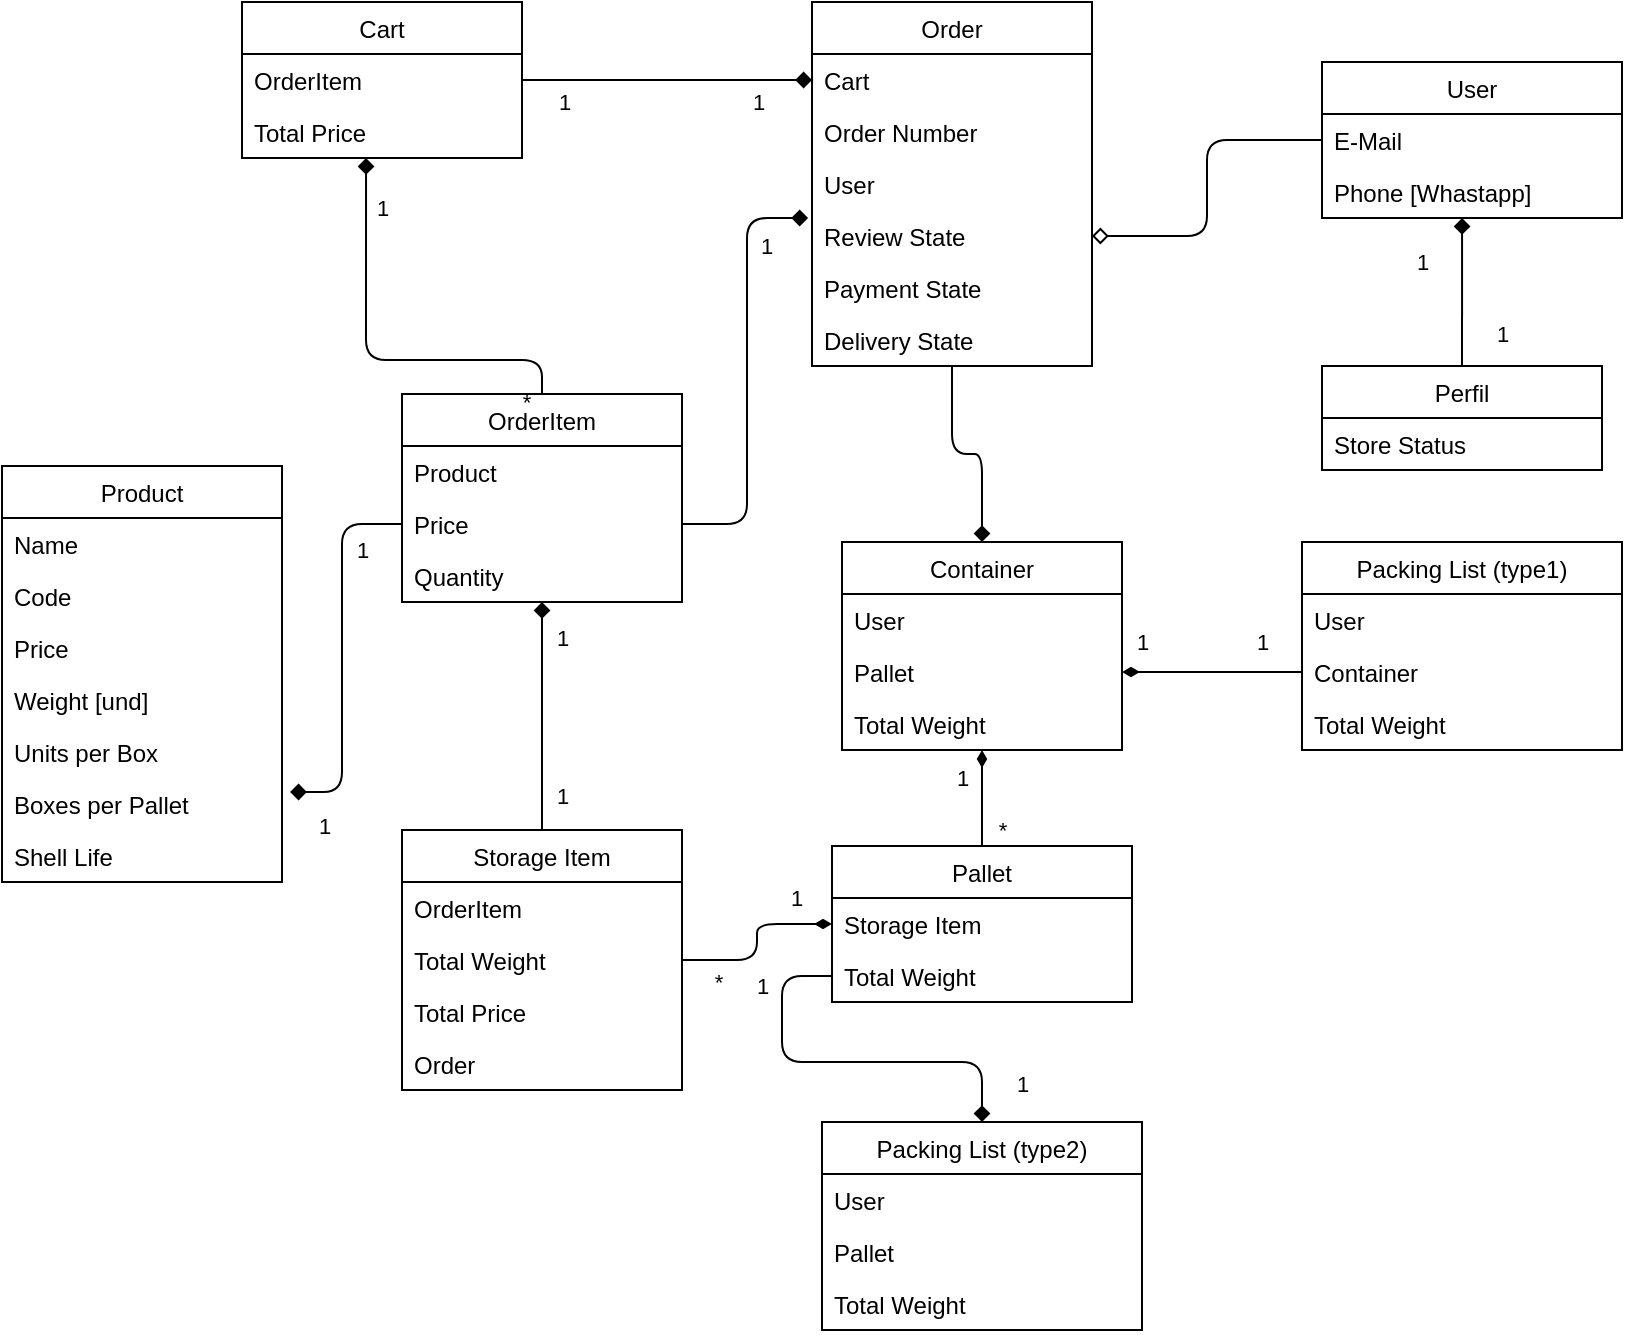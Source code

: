 <mxfile version="15.7.3" type="github">
  <diagram id="cdeWegI2rHCqs-vMcGuI" name="Page-1">
    <mxGraphModel dx="1186" dy="660" grid="1" gridSize="10" guides="1" tooltips="1" connect="1" arrows="1" fold="1" page="1" pageScale="1" pageWidth="850" pageHeight="1100" math="0" shadow="0">
      <root>
        <mxCell id="0" />
        <mxCell id="1" parent="0" />
        <mxCell id="ufk87gchy8EaRJGP1gYz-62" value="Product" style="swimlane;fontStyle=0;childLayout=stackLayout;horizontal=1;startSize=26;fillColor=none;horizontalStack=0;resizeParent=1;resizeParentMax=0;resizeLast=0;collapsible=1;marginBottom=0;" parent="1" vertex="1">
          <mxGeometry x="20" y="282" width="140" height="208" as="geometry" />
        </mxCell>
        <mxCell id="ufk87gchy8EaRJGP1gYz-67" value="Name" style="text;strokeColor=none;fillColor=none;align=left;verticalAlign=top;spacingLeft=4;spacingRight=4;overflow=hidden;rotatable=0;points=[[0,0.5],[1,0.5]];portConstraint=eastwest;" parent="ufk87gchy8EaRJGP1gYz-62" vertex="1">
          <mxGeometry y="26" width="140" height="26" as="geometry" />
        </mxCell>
        <mxCell id="ufk87gchy8EaRJGP1gYz-63" value="Code" style="text;strokeColor=none;fillColor=none;align=left;verticalAlign=top;spacingLeft=4;spacingRight=4;overflow=hidden;rotatable=0;points=[[0,0.5],[1,0.5]];portConstraint=eastwest;" parent="ufk87gchy8EaRJGP1gYz-62" vertex="1">
          <mxGeometry y="52" width="140" height="26" as="geometry" />
        </mxCell>
        <mxCell id="ufk87gchy8EaRJGP1gYz-68" value="Price" style="text;strokeColor=none;fillColor=none;align=left;verticalAlign=top;spacingLeft=4;spacingRight=4;overflow=hidden;rotatable=0;points=[[0,0.5],[1,0.5]];portConstraint=eastwest;" parent="ufk87gchy8EaRJGP1gYz-62" vertex="1">
          <mxGeometry y="78" width="140" height="26" as="geometry" />
        </mxCell>
        <mxCell id="ufk87gchy8EaRJGP1gYz-64" value="Weight [und]" style="text;strokeColor=none;fillColor=none;align=left;verticalAlign=top;spacingLeft=4;spacingRight=4;overflow=hidden;rotatable=0;points=[[0,0.5],[1,0.5]];portConstraint=eastwest;" parent="ufk87gchy8EaRJGP1gYz-62" vertex="1">
          <mxGeometry y="104" width="140" height="26" as="geometry" />
        </mxCell>
        <object label="Units per Box&#xa;" placeholders="1" adafds="Price&#xa;" id="ufk87gchy8EaRJGP1gYz-65">
          <mxCell style="text;strokeColor=none;fillColor=none;align=left;verticalAlign=top;spacingLeft=4;spacingRight=4;overflow=hidden;rotatable=0;points=[[0,0.5],[1,0.5]];portConstraint=eastwest;" parent="ufk87gchy8EaRJGP1gYz-62" vertex="1">
            <mxGeometry y="130" width="140" height="26" as="geometry" />
          </mxCell>
        </object>
        <mxCell id="ufk87gchy8EaRJGP1gYz-72" value="Boxes per Pallet" style="text;strokeColor=none;fillColor=none;align=left;verticalAlign=top;spacingLeft=4;spacingRight=4;overflow=hidden;rotatable=0;points=[[0,0.5],[1,0.5]];portConstraint=eastwest;" parent="ufk87gchy8EaRJGP1gYz-62" vertex="1">
          <mxGeometry y="156" width="140" height="26" as="geometry" />
        </mxCell>
        <mxCell id="ufk87gchy8EaRJGP1gYz-71" value="Shell Life" style="text;strokeColor=none;fillColor=none;align=left;verticalAlign=top;spacingLeft=4;spacingRight=4;overflow=hidden;rotatable=0;points=[[0,0.5],[1,0.5]];portConstraint=eastwest;" parent="ufk87gchy8EaRJGP1gYz-62" vertex="1">
          <mxGeometry y="182" width="140" height="26" as="geometry" />
        </mxCell>
        <mxCell id="3pQK_MFG4ia8OerURwKQ-3" style="edgeStyle=orthogonalEdgeStyle;rounded=1;orthogonalLoop=1;jettySize=auto;html=1;exitX=1;exitY=0.5;exitDx=0;exitDy=0;endArrow=diamond;endFill=1;" parent="1" source="ufk87gchy8EaRJGP1gYz-73" target="ufk87gchy8EaRJGP1gYz-106" edge="1">
          <mxGeometry relative="1" as="geometry" />
        </mxCell>
        <mxCell id="3pQK_MFG4ia8OerURwKQ-13" value="1" style="edgeLabel;html=1;align=center;verticalAlign=middle;resizable=0;points=[];" parent="3pQK_MFG4ia8OerURwKQ-3" vertex="1" connectable="0">
          <mxGeometry x="0.627" y="-4" relative="1" as="geometry">
            <mxPoint y="7" as="offset" />
          </mxGeometry>
        </mxCell>
        <mxCell id="3pQK_MFG4ia8OerURwKQ-14" value="1" style="edgeLabel;html=1;align=center;verticalAlign=middle;resizable=0;points=[];" parent="3pQK_MFG4ia8OerURwKQ-3" vertex="1" connectable="0">
          <mxGeometry x="-0.773" y="-3" relative="1" as="geometry">
            <mxPoint x="4" y="8" as="offset" />
          </mxGeometry>
        </mxCell>
        <mxCell id="ufk87gchy8EaRJGP1gYz-73" value="Cart" style="swimlane;fontStyle=0;childLayout=stackLayout;horizontal=1;startSize=26;fillColor=none;horizontalStack=0;resizeParent=1;resizeParentMax=0;resizeLast=0;collapsible=1;marginBottom=0;" parent="1" vertex="1">
          <mxGeometry x="140" y="50" width="140" height="78" as="geometry" />
        </mxCell>
        <mxCell id="ufk87gchy8EaRJGP1gYz-74" value="OrderItem" style="text;strokeColor=none;fillColor=none;align=left;verticalAlign=top;spacingLeft=4;spacingRight=4;overflow=hidden;rotatable=0;points=[[0,0.5],[1,0.5]];portConstraint=eastwest;" parent="ufk87gchy8EaRJGP1gYz-73" vertex="1">
          <mxGeometry y="26" width="140" height="26" as="geometry" />
        </mxCell>
        <mxCell id="ufk87gchy8EaRJGP1gYz-76" value="Total Price" style="text;strokeColor=none;fillColor=none;align=left;verticalAlign=top;spacingLeft=4;spacingRight=4;overflow=hidden;rotatable=0;points=[[0,0.5],[1,0.5]];portConstraint=eastwest;" parent="ufk87gchy8EaRJGP1gYz-73" vertex="1">
          <mxGeometry y="52" width="140" height="26" as="geometry" />
        </mxCell>
        <mxCell id="YTnr2HPFLdlH_D2PQjZW-26" style="edgeStyle=orthogonalEdgeStyle;rounded=1;orthogonalLoop=1;jettySize=auto;html=1;entryX=0.5;entryY=0;entryDx=0;entryDy=0;startArrow=diamond;startFill=1;endArrow=none;endFill=0;" parent="1" source="ufk87gchy8EaRJGP1gYz-81" target="ufk87gchy8EaRJGP1gYz-129" edge="1">
          <mxGeometry relative="1" as="geometry" />
        </mxCell>
        <mxCell id="YTnr2HPFLdlH_D2PQjZW-28" value="1" style="edgeLabel;html=1;align=center;verticalAlign=middle;resizable=0;points=[];" parent="YTnr2HPFLdlH_D2PQjZW-26" vertex="1" connectable="0">
          <mxGeometry x="-0.782" y="2" relative="1" as="geometry">
            <mxPoint x="8" y="5" as="offset" />
          </mxGeometry>
        </mxCell>
        <mxCell id="YTnr2HPFLdlH_D2PQjZW-29" value="1" style="edgeLabel;html=1;align=center;verticalAlign=middle;resizable=0;points=[];" parent="YTnr2HPFLdlH_D2PQjZW-26" vertex="1" connectable="0">
          <mxGeometry x="0.703" y="1" relative="1" as="geometry">
            <mxPoint x="9" as="offset" />
          </mxGeometry>
        </mxCell>
        <mxCell id="3pQK_MFG4ia8OerURwKQ-6" style="edgeStyle=orthogonalEdgeStyle;rounded=1;orthogonalLoop=1;jettySize=auto;html=1;exitX=0.5;exitY=0;exitDx=0;exitDy=0;entryX=0.443;entryY=1;entryDx=0;entryDy=0;entryPerimeter=0;endArrow=diamond;endFill=1;" parent="1" source="ufk87gchy8EaRJGP1gYz-81" target="ufk87gchy8EaRJGP1gYz-76" edge="1">
          <mxGeometry relative="1" as="geometry">
            <Array as="points">
              <mxPoint x="240" y="229" />
              <mxPoint x="222" y="229" />
            </Array>
          </mxGeometry>
        </mxCell>
        <mxCell id="3pQK_MFG4ia8OerURwKQ-11" value="1" style="edgeLabel;html=1;align=center;verticalAlign=middle;resizable=0;points=[];" parent="3pQK_MFG4ia8OerURwKQ-6" vertex="1" connectable="0">
          <mxGeometry x="0.654" y="-1" relative="1" as="geometry">
            <mxPoint x="7" y="-11" as="offset" />
          </mxGeometry>
        </mxCell>
        <mxCell id="3pQK_MFG4ia8OerURwKQ-12" value="*" style="edgeLabel;html=1;align=center;verticalAlign=middle;resizable=0;points=[];" parent="3pQK_MFG4ia8OerURwKQ-6" vertex="1" connectable="0">
          <mxGeometry x="-0.654" y="-2" relative="1" as="geometry">
            <mxPoint x="10" y="23" as="offset" />
          </mxGeometry>
        </mxCell>
        <mxCell id="ufk87gchy8EaRJGP1gYz-81" value="OrderItem" style="swimlane;fontStyle=0;childLayout=stackLayout;horizontal=1;startSize=26;fillColor=none;horizontalStack=0;resizeParent=1;resizeParentMax=0;resizeLast=0;collapsible=1;marginBottom=0;" parent="1" vertex="1">
          <mxGeometry x="220" y="246" width="140" height="104" as="geometry" />
        </mxCell>
        <mxCell id="ufk87gchy8EaRJGP1gYz-82" value="Product" style="text;strokeColor=none;fillColor=none;align=left;verticalAlign=top;spacingLeft=4;spacingRight=4;overflow=hidden;rotatable=0;points=[[0,0.5],[1,0.5]];portConstraint=eastwest;" parent="ufk87gchy8EaRJGP1gYz-81" vertex="1">
          <mxGeometry y="26" width="140" height="26" as="geometry" />
        </mxCell>
        <mxCell id="ufk87gchy8EaRJGP1gYz-83" value="Price" style="text;strokeColor=none;fillColor=none;align=left;verticalAlign=top;spacingLeft=4;spacingRight=4;overflow=hidden;rotatable=0;points=[[0,0.5],[1,0.5]];portConstraint=eastwest;" parent="ufk87gchy8EaRJGP1gYz-81" vertex="1">
          <mxGeometry y="52" width="140" height="26" as="geometry" />
        </mxCell>
        <mxCell id="ufk87gchy8EaRJGP1gYz-84" value="Quantity" style="text;strokeColor=none;fillColor=none;align=left;verticalAlign=top;spacingLeft=4;spacingRight=4;overflow=hidden;rotatable=0;points=[[0,0.5],[1,0.5]];portConstraint=eastwest;" parent="ufk87gchy8EaRJGP1gYz-81" vertex="1">
          <mxGeometry y="78" width="140" height="26" as="geometry" />
        </mxCell>
        <mxCell id="ufk87gchy8EaRJGP1gYz-89" value="User" style="swimlane;fontStyle=0;childLayout=stackLayout;horizontal=1;startSize=26;fillColor=none;horizontalStack=0;resizeParent=1;resizeParentMax=0;resizeLast=0;collapsible=1;marginBottom=0;" parent="1" vertex="1">
          <mxGeometry x="680" y="80" width="150" height="78" as="geometry" />
        </mxCell>
        <mxCell id="ufk87gchy8EaRJGP1gYz-90" value="E-Mail" style="text;strokeColor=none;fillColor=none;align=left;verticalAlign=top;spacingLeft=4;spacingRight=4;overflow=hidden;rotatable=0;points=[[0,0.5],[1,0.5]];portConstraint=eastwest;" parent="ufk87gchy8EaRJGP1gYz-89" vertex="1">
          <mxGeometry y="26" width="150" height="26" as="geometry" />
        </mxCell>
        <mxCell id="ufk87gchy8EaRJGP1gYz-96" value="Phone [Whastapp]" style="text;strokeColor=none;fillColor=none;align=left;verticalAlign=top;spacingLeft=4;spacingRight=4;overflow=hidden;rotatable=0;points=[[0,0.5],[1,0.5]];portConstraint=eastwest;" parent="ufk87gchy8EaRJGP1gYz-89" vertex="1">
          <mxGeometry y="52" width="150" height="26" as="geometry" />
        </mxCell>
        <mxCell id="ufk87gchy8EaRJGP1gYz-97" value="Perfil" style="swimlane;fontStyle=0;childLayout=stackLayout;horizontal=1;startSize=26;fillColor=none;horizontalStack=0;resizeParent=1;resizeParentMax=0;resizeLast=0;collapsible=1;marginBottom=0;" parent="1" vertex="1">
          <mxGeometry x="680" y="232" width="140" height="52" as="geometry" />
        </mxCell>
        <mxCell id="ufk87gchy8EaRJGP1gYz-104" value="Store Status" style="text;strokeColor=none;fillColor=none;align=left;verticalAlign=top;spacingLeft=4;spacingRight=4;overflow=hidden;rotatable=0;points=[[0,0.5],[1,0.5]];portConstraint=eastwest;" parent="ufk87gchy8EaRJGP1gYz-97" vertex="1">
          <mxGeometry y="26" width="140" height="26" as="geometry" />
        </mxCell>
        <mxCell id="_ovyuy2Nq4tTpJpN0JnH-9" style="edgeStyle=orthogonalEdgeStyle;rounded=1;orthogonalLoop=1;jettySize=auto;html=1;exitX=0.5;exitY=1;exitDx=0;exitDy=0;entryX=0.5;entryY=0;entryDx=0;entryDy=0;endArrow=diamond;endFill=1;" parent="1" source="ufk87gchy8EaRJGP1gYz-105" target="YTnr2HPFLdlH_D2PQjZW-34" edge="1">
          <mxGeometry relative="1" as="geometry" />
        </mxCell>
        <mxCell id="ufk87gchy8EaRJGP1gYz-105" value="Order" style="swimlane;fontStyle=0;childLayout=stackLayout;horizontal=1;startSize=26;fillColor=none;horizontalStack=0;resizeParent=1;resizeParentMax=0;resizeLast=0;collapsible=1;marginBottom=0;" parent="1" vertex="1">
          <mxGeometry x="425" y="50" width="140" height="182" as="geometry" />
        </mxCell>
        <mxCell id="ufk87gchy8EaRJGP1gYz-106" value="Cart&#xa;" style="text;strokeColor=none;fillColor=none;align=left;verticalAlign=top;spacingLeft=4;spacingRight=4;overflow=hidden;rotatable=0;points=[[0,0.5],[1,0.5]];portConstraint=eastwest;" parent="ufk87gchy8EaRJGP1gYz-105" vertex="1">
          <mxGeometry y="26" width="140" height="26" as="geometry" />
        </mxCell>
        <mxCell id="ufk87gchy8EaRJGP1gYz-107" value="Order Number" style="text;strokeColor=none;fillColor=none;align=left;verticalAlign=top;spacingLeft=4;spacingRight=4;overflow=hidden;rotatable=0;points=[[0,0.5],[1,0.5]];portConstraint=eastwest;" parent="ufk87gchy8EaRJGP1gYz-105" vertex="1">
          <mxGeometry y="52" width="140" height="26" as="geometry" />
        </mxCell>
        <mxCell id="ufk87gchy8EaRJGP1gYz-108" value="User" style="text;strokeColor=none;fillColor=none;align=left;verticalAlign=top;spacingLeft=4;spacingRight=4;overflow=hidden;rotatable=0;points=[[0,0.5],[1,0.5]];portConstraint=eastwest;" parent="ufk87gchy8EaRJGP1gYz-105" vertex="1">
          <mxGeometry y="78" width="140" height="26" as="geometry" />
        </mxCell>
        <mxCell id="ufk87gchy8EaRJGP1gYz-109" value="Review State" style="text;strokeColor=none;fillColor=none;align=left;verticalAlign=top;spacingLeft=4;spacingRight=4;overflow=hidden;rotatable=0;points=[[0,0.5],[1,0.5]];portConstraint=eastwest;" parent="ufk87gchy8EaRJGP1gYz-105" vertex="1">
          <mxGeometry y="104" width="140" height="26" as="geometry" />
        </mxCell>
        <object label="Payment State" placeholders="1" adafds="Price&#xa;" id="ufk87gchy8EaRJGP1gYz-110">
          <mxCell style="text;strokeColor=none;fillColor=none;align=left;verticalAlign=top;spacingLeft=4;spacingRight=4;overflow=hidden;rotatable=0;points=[[0,0.5],[1,0.5]];portConstraint=eastwest;" parent="ufk87gchy8EaRJGP1gYz-105" vertex="1">
            <mxGeometry y="130" width="140" height="26" as="geometry" />
          </mxCell>
        </object>
        <mxCell id="ufk87gchy8EaRJGP1gYz-111" value="Delivery State" style="text;strokeColor=none;fillColor=none;align=left;verticalAlign=top;spacingLeft=4;spacingRight=4;overflow=hidden;rotatable=0;points=[[0,0.5],[1,0.5]];portConstraint=eastwest;" parent="ufk87gchy8EaRJGP1gYz-105" vertex="1">
          <mxGeometry y="156" width="140" height="26" as="geometry" />
        </mxCell>
        <mxCell id="ufk87gchy8EaRJGP1gYz-119" value="1" style="endArrow=diamond;startArrow=none;endFill=1;startFill=0;html=1;rounded=1;exitX=0.5;exitY=0;exitDx=0;exitDy=0;entryX=0.467;entryY=1;entryDx=0;entryDy=0;entryPerimeter=0;" parent="1" source="ufk87gchy8EaRJGP1gYz-97" target="ufk87gchy8EaRJGP1gYz-96" edge="1">
          <mxGeometry x="0.372" y="20" width="160" relative="1" as="geometry">
            <mxPoint x="715" y="410" as="sourcePoint" />
            <mxPoint x="790" y="250" as="targetPoint" />
            <mxPoint y="-1" as="offset" />
          </mxGeometry>
        </mxCell>
        <mxCell id="_ovyuy2Nq4tTpJpN0JnH-28" value="1" style="edgeLabel;html=1;align=center;verticalAlign=middle;resizable=0;points=[];" parent="ufk87gchy8EaRJGP1gYz-119" vertex="1" connectable="0">
          <mxGeometry x="-0.548" y="-1" relative="1" as="geometry">
            <mxPoint x="19" as="offset" />
          </mxGeometry>
        </mxCell>
        <mxCell id="ufk87gchy8EaRJGP1gYz-121" value="Packing List (type1)" style="swimlane;fontStyle=0;childLayout=stackLayout;horizontal=1;startSize=26;fillColor=none;horizontalStack=0;resizeParent=1;resizeParentMax=0;resizeLast=0;collapsible=1;marginBottom=0;" parent="1" vertex="1">
          <mxGeometry x="670" y="320" width="160" height="104" as="geometry" />
        </mxCell>
        <mxCell id="ufk87gchy8EaRJGP1gYz-123" value="User" style="text;strokeColor=none;fillColor=none;align=left;verticalAlign=top;spacingLeft=4;spacingRight=4;overflow=hidden;rotatable=0;points=[[0,0.5],[1,0.5]];portConstraint=eastwest;" parent="ufk87gchy8EaRJGP1gYz-121" vertex="1">
          <mxGeometry y="26" width="160" height="26" as="geometry" />
        </mxCell>
        <mxCell id="ufk87gchy8EaRJGP1gYz-128" value="Container" style="text;strokeColor=none;fillColor=none;align=left;verticalAlign=top;spacingLeft=4;spacingRight=4;overflow=hidden;rotatable=0;points=[[0,0.5],[1,0.5]];portConstraint=eastwest;" parent="ufk87gchy8EaRJGP1gYz-121" vertex="1">
          <mxGeometry y="52" width="160" height="26" as="geometry" />
        </mxCell>
        <mxCell id="ufk87gchy8EaRJGP1gYz-125" value="Total Weight" style="text;strokeColor=none;fillColor=none;align=left;verticalAlign=top;spacingLeft=4;spacingRight=4;overflow=hidden;rotatable=0;points=[[0,0.5],[1,0.5]];portConstraint=eastwest;" parent="ufk87gchy8EaRJGP1gYz-121" vertex="1">
          <mxGeometry y="78" width="160" height="26" as="geometry" />
        </mxCell>
        <mxCell id="DHluKXWA6Zo02DcRp7Yb-7" style="edgeStyle=orthogonalEdgeStyle;rounded=1;orthogonalLoop=1;jettySize=auto;html=1;exitX=1;exitY=0.5;exitDx=0;exitDy=0;entryX=0;entryY=0.5;entryDx=0;entryDy=0;endArrow=diamondThin;endFill=1;" edge="1" parent="1" source="ufk87gchy8EaRJGP1gYz-129" target="YTnr2HPFLdlH_D2PQjZW-40">
          <mxGeometry relative="1" as="geometry" />
        </mxCell>
        <mxCell id="DHluKXWA6Zo02DcRp7Yb-8" value="1" style="edgeLabel;html=1;align=center;verticalAlign=middle;resizable=0;points=[];" vertex="1" connectable="0" parent="DHluKXWA6Zo02DcRp7Yb-7">
          <mxGeometry x="0.613" y="-1" relative="1" as="geometry">
            <mxPoint y="-14" as="offset" />
          </mxGeometry>
        </mxCell>
        <mxCell id="DHluKXWA6Zo02DcRp7Yb-9" value="*" style="edgeLabel;html=1;align=center;verticalAlign=middle;resizable=0;points=[];" vertex="1" connectable="0" parent="DHluKXWA6Zo02DcRp7Yb-7">
          <mxGeometry x="-0.613" y="-1" relative="1" as="geometry">
            <mxPoint y="10" as="offset" />
          </mxGeometry>
        </mxCell>
        <mxCell id="ufk87gchy8EaRJGP1gYz-129" value="Storage Item" style="swimlane;fontStyle=0;childLayout=stackLayout;horizontal=1;startSize=26;fillColor=none;horizontalStack=0;resizeParent=1;resizeParentMax=0;resizeLast=0;collapsible=1;marginBottom=0;" parent="1" vertex="1">
          <mxGeometry x="220" y="464" width="140" height="130" as="geometry" />
        </mxCell>
        <mxCell id="ufk87gchy8EaRJGP1gYz-130" value="OrderItem" style="text;strokeColor=none;fillColor=none;align=left;verticalAlign=top;spacingLeft=4;spacingRight=4;overflow=hidden;rotatable=0;points=[[0,0.5],[1,0.5]];portConstraint=eastwest;" parent="ufk87gchy8EaRJGP1gYz-129" vertex="1">
          <mxGeometry y="26" width="140" height="26" as="geometry" />
        </mxCell>
        <mxCell id="ufk87gchy8EaRJGP1gYz-133" value="Total Weight" style="text;strokeColor=none;fillColor=none;align=left;verticalAlign=top;spacingLeft=4;spacingRight=4;overflow=hidden;rotatable=0;points=[[0,0.5],[1,0.5]];portConstraint=eastwest;" parent="ufk87gchy8EaRJGP1gYz-129" vertex="1">
          <mxGeometry y="52" width="140" height="26" as="geometry" />
        </mxCell>
        <mxCell id="ufk87gchy8EaRJGP1gYz-134" value="Total Price" style="text;strokeColor=none;fillColor=none;align=left;verticalAlign=top;spacingLeft=4;spacingRight=4;overflow=hidden;rotatable=0;points=[[0,0.5],[1,0.5]];portConstraint=eastwest;" parent="ufk87gchy8EaRJGP1gYz-129" vertex="1">
          <mxGeometry y="78" width="140" height="26" as="geometry" />
        </mxCell>
        <mxCell id="ufk87gchy8EaRJGP1gYz-131" value="Order" style="text;strokeColor=none;fillColor=none;align=left;verticalAlign=top;spacingLeft=4;spacingRight=4;overflow=hidden;rotatable=0;points=[[0,0.5],[1,0.5]];portConstraint=eastwest;" parent="ufk87gchy8EaRJGP1gYz-129" vertex="1">
          <mxGeometry y="104" width="140" height="26" as="geometry" />
        </mxCell>
        <mxCell id="YTnr2HPFLdlH_D2PQjZW-34" value="Container" style="swimlane;fontStyle=0;childLayout=stackLayout;horizontal=1;startSize=26;fillColor=none;horizontalStack=0;resizeParent=1;resizeParentMax=0;resizeLast=0;collapsible=1;marginBottom=0;" parent="1" vertex="1">
          <mxGeometry x="440" y="320" width="140" height="104" as="geometry" />
        </mxCell>
        <mxCell id="YTnr2HPFLdlH_D2PQjZW-35" value="User" style="text;strokeColor=none;fillColor=none;align=left;verticalAlign=top;spacingLeft=4;spacingRight=4;overflow=hidden;rotatable=0;points=[[0,0.5],[1,0.5]];portConstraint=eastwest;" parent="YTnr2HPFLdlH_D2PQjZW-34" vertex="1">
          <mxGeometry y="26" width="140" height="26" as="geometry" />
        </mxCell>
        <mxCell id="YTnr2HPFLdlH_D2PQjZW-36" value="Pallet" style="text;strokeColor=none;fillColor=none;align=left;verticalAlign=top;spacingLeft=4;spacingRight=4;overflow=hidden;rotatable=0;points=[[0,0.5],[1,0.5]];portConstraint=eastwest;" parent="YTnr2HPFLdlH_D2PQjZW-34" vertex="1">
          <mxGeometry y="52" width="140" height="26" as="geometry" />
        </mxCell>
        <mxCell id="YTnr2HPFLdlH_D2PQjZW-37" value="Total Weight" style="text;strokeColor=none;fillColor=none;align=left;verticalAlign=top;spacingLeft=4;spacingRight=4;overflow=hidden;rotatable=0;points=[[0,0.5],[1,0.5]];portConstraint=eastwest;" parent="YTnr2HPFLdlH_D2PQjZW-34" vertex="1">
          <mxGeometry y="78" width="140" height="26" as="geometry" />
        </mxCell>
        <mxCell id="DHluKXWA6Zo02DcRp7Yb-1" style="edgeStyle=orthogonalEdgeStyle;rounded=0;orthogonalLoop=1;jettySize=auto;html=1;exitX=0.5;exitY=0;exitDx=0;exitDy=0;entryX=0.5;entryY=1;entryDx=0;entryDy=0;endArrow=diamondThin;endFill=1;" edge="1" parent="1" source="YTnr2HPFLdlH_D2PQjZW-38" target="YTnr2HPFLdlH_D2PQjZW-34">
          <mxGeometry relative="1" as="geometry" />
        </mxCell>
        <mxCell id="DHluKXWA6Zo02DcRp7Yb-5" value="*" style="edgeLabel;html=1;align=center;verticalAlign=middle;resizable=0;points=[];" vertex="1" connectable="0" parent="DHluKXWA6Zo02DcRp7Yb-1">
          <mxGeometry x="-0.292" y="1" relative="1" as="geometry">
            <mxPoint x="11" y="9" as="offset" />
          </mxGeometry>
        </mxCell>
        <mxCell id="DHluKXWA6Zo02DcRp7Yb-6" value="1" style="edgeLabel;html=1;align=center;verticalAlign=middle;resizable=0;points=[];" vertex="1" connectable="0" parent="DHluKXWA6Zo02DcRp7Yb-1">
          <mxGeometry x="0.417" y="-1" relative="1" as="geometry">
            <mxPoint x="-11" as="offset" />
          </mxGeometry>
        </mxCell>
        <mxCell id="YTnr2HPFLdlH_D2PQjZW-38" value="Pallet" style="swimlane;fontStyle=0;childLayout=stackLayout;horizontal=1;startSize=26;fillColor=none;horizontalStack=0;resizeParent=1;resizeParentMax=0;resizeLast=0;collapsible=1;marginBottom=0;" parent="1" vertex="1">
          <mxGeometry x="435" y="472" width="150" height="78" as="geometry" />
        </mxCell>
        <mxCell id="YTnr2HPFLdlH_D2PQjZW-40" value="Storage Item" style="text;strokeColor=none;fillColor=none;align=left;verticalAlign=top;spacingLeft=4;spacingRight=4;overflow=hidden;rotatable=0;points=[[0,0.5],[1,0.5]];portConstraint=eastwest;" parent="YTnr2HPFLdlH_D2PQjZW-38" vertex="1">
          <mxGeometry y="26" width="150" height="26" as="geometry" />
        </mxCell>
        <mxCell id="YTnr2HPFLdlH_D2PQjZW-41" value="Total Weight" style="text;strokeColor=none;fillColor=none;align=left;verticalAlign=top;spacingLeft=4;spacingRight=4;overflow=hidden;rotatable=0;points=[[0,0.5],[1,0.5]];portConstraint=eastwest;" parent="YTnr2HPFLdlH_D2PQjZW-38" vertex="1">
          <mxGeometry y="52" width="150" height="26" as="geometry" />
        </mxCell>
        <mxCell id="3pQK_MFG4ia8OerURwKQ-1" style="edgeStyle=orthogonalEdgeStyle;rounded=1;orthogonalLoop=1;jettySize=auto;html=1;exitX=0;exitY=0.5;exitDx=0;exitDy=0;entryX=1;entryY=0.5;entryDx=0;entryDy=0;endArrow=diamond;endFill=0;" parent="1" source="ufk87gchy8EaRJGP1gYz-90" target="ufk87gchy8EaRJGP1gYz-109" edge="1">
          <mxGeometry relative="1" as="geometry" />
        </mxCell>
        <mxCell id="3pQK_MFG4ia8OerURwKQ-7" style="edgeStyle=orthogonalEdgeStyle;rounded=1;orthogonalLoop=1;jettySize=auto;html=1;exitX=0;exitY=0.5;exitDx=0;exitDy=0;entryX=1.029;entryY=0.269;entryDx=0;entryDy=0;entryPerimeter=0;endArrow=diamond;endFill=1;" parent="1" source="ufk87gchy8EaRJGP1gYz-83" target="ufk87gchy8EaRJGP1gYz-72" edge="1">
          <mxGeometry relative="1" as="geometry" />
        </mxCell>
        <mxCell id="3pQK_MFG4ia8OerURwKQ-9" value="1" style="edgeLabel;html=1;align=center;verticalAlign=middle;resizable=0;points=[];" parent="3pQK_MFG4ia8OerURwKQ-7" vertex="1" connectable="0">
          <mxGeometry x="0.829" y="1" relative="1" as="geometry">
            <mxPoint y="16" as="offset" />
          </mxGeometry>
        </mxCell>
        <mxCell id="3pQK_MFG4ia8OerURwKQ-10" value="&lt;div&gt;1&lt;/div&gt;" style="edgeLabel;html=1;align=center;verticalAlign=middle;resizable=0;points=[];" parent="3pQK_MFG4ia8OerURwKQ-7" vertex="1" connectable="0">
          <mxGeometry x="-0.873" y="3" relative="1" as="geometry">
            <mxPoint x="-8" y="10" as="offset" />
          </mxGeometry>
        </mxCell>
        <mxCell id="3pQK_MFG4ia8OerURwKQ-8" value="" style="edgeStyle=orthogonalEdgeStyle;rounded=1;orthogonalLoop=1;jettySize=auto;html=1;exitX=1;exitY=0.5;exitDx=0;exitDy=0;entryX=-0.014;entryY=0.154;entryDx=0;entryDy=0;entryPerimeter=0;endArrow=diamond;endFill=1;" parent="1" source="ufk87gchy8EaRJGP1gYz-83" target="ufk87gchy8EaRJGP1gYz-109" edge="1">
          <mxGeometry relative="1" as="geometry" />
        </mxCell>
        <mxCell id="3pQK_MFG4ia8OerURwKQ-16" value="1" style="edgeLabel;html=1;align=center;verticalAlign=middle;resizable=0;points=[];" parent="3pQK_MFG4ia8OerURwKQ-8" vertex="1" connectable="0">
          <mxGeometry x="0.902" y="1" relative="1" as="geometry">
            <mxPoint x="-11" y="15" as="offset" />
          </mxGeometry>
        </mxCell>
        <mxCell id="_ovyuy2Nq4tTpJpN0JnH-24" value="1" style="edgeStyle=orthogonalEdgeStyle;rounded=1;sketch=0;orthogonalLoop=1;jettySize=auto;html=1;exitX=0.5;exitY=0;exitDx=0;exitDy=0;entryX=0;entryY=0.5;entryDx=0;entryDy=0;startArrow=diamond;startFill=1;endArrow=none;endFill=0;" parent="1" source="_ovyuy2Nq4tTpJpN0JnH-16" target="YTnr2HPFLdlH_D2PQjZW-41" edge="1">
          <mxGeometry x="0.71" y="10" relative="1" as="geometry">
            <mxPoint y="1" as="offset" />
          </mxGeometry>
        </mxCell>
        <mxCell id="_ovyuy2Nq4tTpJpN0JnH-27" value="1" style="edgeLabel;html=1;align=center;verticalAlign=middle;resizable=0;points=[];" parent="_ovyuy2Nq4tTpJpN0JnH-24" vertex="1" connectable="0">
          <mxGeometry x="-0.762" y="-2" relative="1" as="geometry">
            <mxPoint x="18" y="4" as="offset" />
          </mxGeometry>
        </mxCell>
        <mxCell id="_ovyuy2Nq4tTpJpN0JnH-16" value="Packing List (type2)" style="swimlane;fontStyle=0;childLayout=stackLayout;horizontal=1;startSize=26;fillColor=none;horizontalStack=0;resizeParent=1;resizeParentMax=0;resizeLast=0;collapsible=1;marginBottom=0;" parent="1" vertex="1">
          <mxGeometry x="430" y="610" width="160" height="104" as="geometry" />
        </mxCell>
        <mxCell id="_ovyuy2Nq4tTpJpN0JnH-17" value="User" style="text;strokeColor=none;fillColor=none;align=left;verticalAlign=top;spacingLeft=4;spacingRight=4;overflow=hidden;rotatable=0;points=[[0,0.5],[1,0.5]];portConstraint=eastwest;" parent="_ovyuy2Nq4tTpJpN0JnH-16" vertex="1">
          <mxGeometry y="26" width="160" height="26" as="geometry" />
        </mxCell>
        <mxCell id="_ovyuy2Nq4tTpJpN0JnH-18" value="Pallet" style="text;strokeColor=none;fillColor=none;align=left;verticalAlign=top;spacingLeft=4;spacingRight=4;overflow=hidden;rotatable=0;points=[[0,0.5],[1,0.5]];portConstraint=eastwest;" parent="_ovyuy2Nq4tTpJpN0JnH-16" vertex="1">
          <mxGeometry y="52" width="160" height="26" as="geometry" />
        </mxCell>
        <mxCell id="_ovyuy2Nq4tTpJpN0JnH-19" value="Total Weight" style="text;strokeColor=none;fillColor=none;align=left;verticalAlign=top;spacingLeft=4;spacingRight=4;overflow=hidden;rotatable=0;points=[[0,0.5],[1,0.5]];portConstraint=eastwest;" parent="_ovyuy2Nq4tTpJpN0JnH-16" vertex="1">
          <mxGeometry y="78" width="160" height="26" as="geometry" />
        </mxCell>
        <mxCell id="DHluKXWA6Zo02DcRp7Yb-2" style="edgeStyle=orthogonalEdgeStyle;rounded=0;orthogonalLoop=1;jettySize=auto;html=1;exitX=0;exitY=0.5;exitDx=0;exitDy=0;entryX=1;entryY=0.5;entryDx=0;entryDy=0;endArrow=diamondThin;endFill=1;" edge="1" parent="1" source="ufk87gchy8EaRJGP1gYz-128" target="YTnr2HPFLdlH_D2PQjZW-36">
          <mxGeometry relative="1" as="geometry" />
        </mxCell>
        <mxCell id="DHluKXWA6Zo02DcRp7Yb-3" value="1" style="edgeLabel;html=1;align=center;verticalAlign=middle;resizable=0;points=[];" vertex="1" connectable="0" parent="DHluKXWA6Zo02DcRp7Yb-2">
          <mxGeometry x="-0.556" y="-2" relative="1" as="geometry">
            <mxPoint y="-13" as="offset" />
          </mxGeometry>
        </mxCell>
        <mxCell id="DHluKXWA6Zo02DcRp7Yb-4" value="1" style="edgeLabel;html=1;align=center;verticalAlign=middle;resizable=0;points=[];" vertex="1" connectable="0" parent="DHluKXWA6Zo02DcRp7Yb-2">
          <mxGeometry x="0.378" y="3" relative="1" as="geometry">
            <mxPoint x="-18" y="-18" as="offset" />
          </mxGeometry>
        </mxCell>
      </root>
    </mxGraphModel>
  </diagram>
</mxfile>
